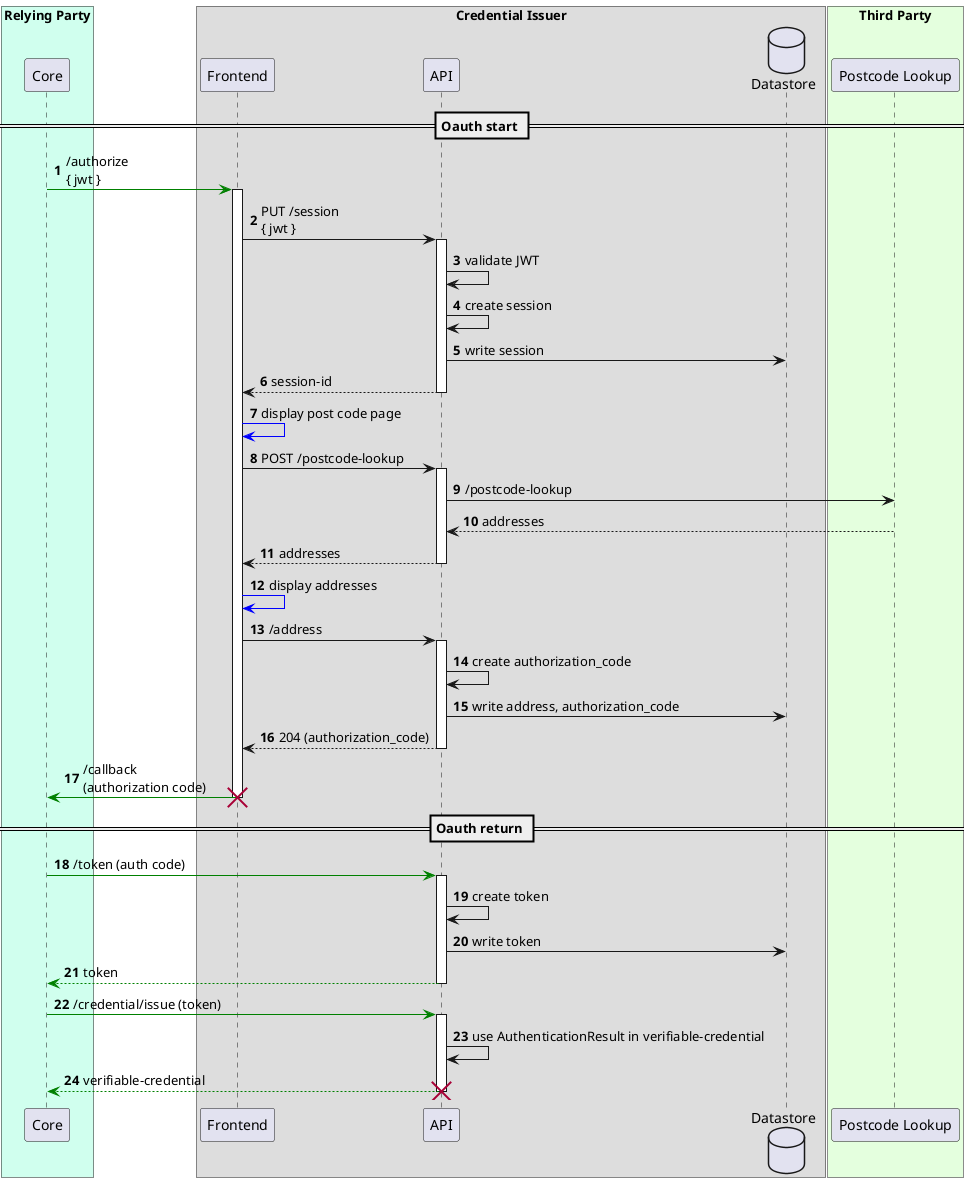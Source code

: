 @startuml
'https://plantuml.com/sequence-diagram

autonumber
skinparam backgroundColor #ffffff

'actor User
box "Relying Party" #d0ffee
participant Core as core
end box

box "Credential Issuer"
participant Frontend as fe
participant API as api
database Datastore as db

box "Third Party" #e4ffde
participant "Postcode Lookup" as pcl
end box
== Oauth start ==

core -[#green]> fe : /authorize\n{ jwt }
activate fe

fe -> api: PUT /session\n{ jwt }
activate api
api -> api: validate JWT
api -> api: create session
api -> db: write session
return session-id



fe-[#blue]>fe: display post code page

fe -> api: POST /postcode-lookup
activate api
api->pcl: /postcode-lookup
api<--pcl: addresses
return addresses

fe-[#blue]>fe: display addresses

fe->api: /address
activate api

api -> api: create authorization_code
api -> db: write address, authorization_code
return 204 (authorization_code)

core <[#green]- fe: /callback\n(authorization code)
destroy fe
== Oauth return ==



core -[#green]> api: /token (auth code)
activate api
api -> api: create token
api -> db: write token
return token
core -[#green]> api: /credential/issue (token)
activate api
api -> api: use AuthenticationResult in verifiable-credential
return verifiable-credential


destroy api
@enduml